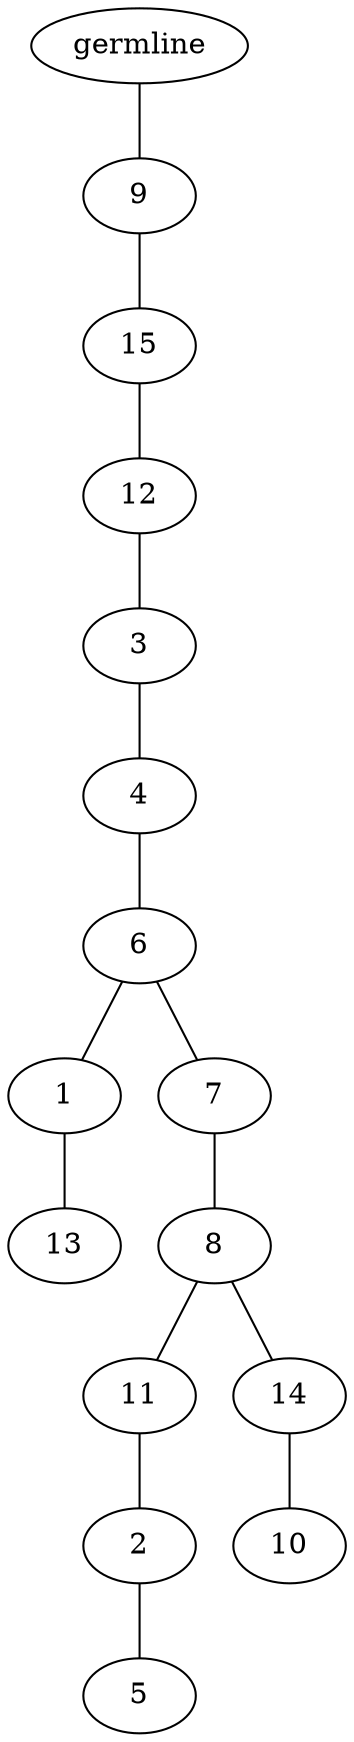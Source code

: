 graph tree {
    "140096050813968" [label="germline"];
    "140096050994096" [label="9"];
    "140096055086144" [label="15"];
    "140096055086480" [label="12"];
    "140096050786608" [label="3"];
    "140096054373440" [label="4"];
    "140096054373680" [label="6"];
    "140096061224128" [label="1"];
    "140096061223120" [label="13"];
    "140096061224320" [label="7"];
    "140096055083408" [label="8"];
    "140096050790064" [label="11"];
    "140096050789728" [label="2"];
    "140096050787424" [label="5"];
    "140096050788432" [label="14"];
    "140096050789776" [label="10"];
    "140096050813968" -- "140096050994096";
    "140096050994096" -- "140096055086144";
    "140096055086144" -- "140096055086480";
    "140096055086480" -- "140096050786608";
    "140096050786608" -- "140096054373440";
    "140096054373440" -- "140096054373680";
    "140096054373680" -- "140096061224128";
    "140096054373680" -- "140096061224320";
    "140096061224128" -- "140096061223120";
    "140096061224320" -- "140096055083408";
    "140096055083408" -- "140096050790064";
    "140096055083408" -- "140096050788432";
    "140096050790064" -- "140096050789728";
    "140096050789728" -- "140096050787424";
    "140096050788432" -- "140096050789776";
}
